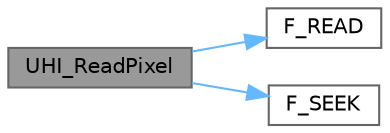 digraph "UHI_ReadPixel"
{
 // LATEX_PDF_SIZE
  bgcolor="transparent";
  edge [fontname=Helvetica,fontsize=10,labelfontname=Helvetica,labelfontsize=10];
  node [fontname=Helvetica,fontsize=10,shape=box,height=0.2,width=0.4];
  rankdir="LR";
  Node1 [id="Node000001",label="UHI_ReadPixel",height=0.2,width=0.4,color="gray40", fillcolor="grey60", style="filled", fontcolor="black",tooltip=" "];
  Node1 -> Node2 [id="edge3_Node000001_Node000002",color="steelblue1",style="solid",tooltip=" "];
  Node2 [id="Node000002",label="F_READ",height=0.2,width=0.4,color="grey40", fillcolor="white", style="filled",URL="$file___i_o_8c.html#a6d14febd2771048b4a06dd86ea17718d",tooltip=" "];
  Node1 -> Node3 [id="edge4_Node000001_Node000003",color="steelblue1",style="solid",tooltip=" "];
  Node3 [id="Node000003",label="F_SEEK",height=0.2,width=0.4,color="grey40", fillcolor="white", style="filled",URL="$file___i_o_8c.html#a3ac9e7bef40307b69bdf5e0cb6904d83",tooltip=" "];
}
